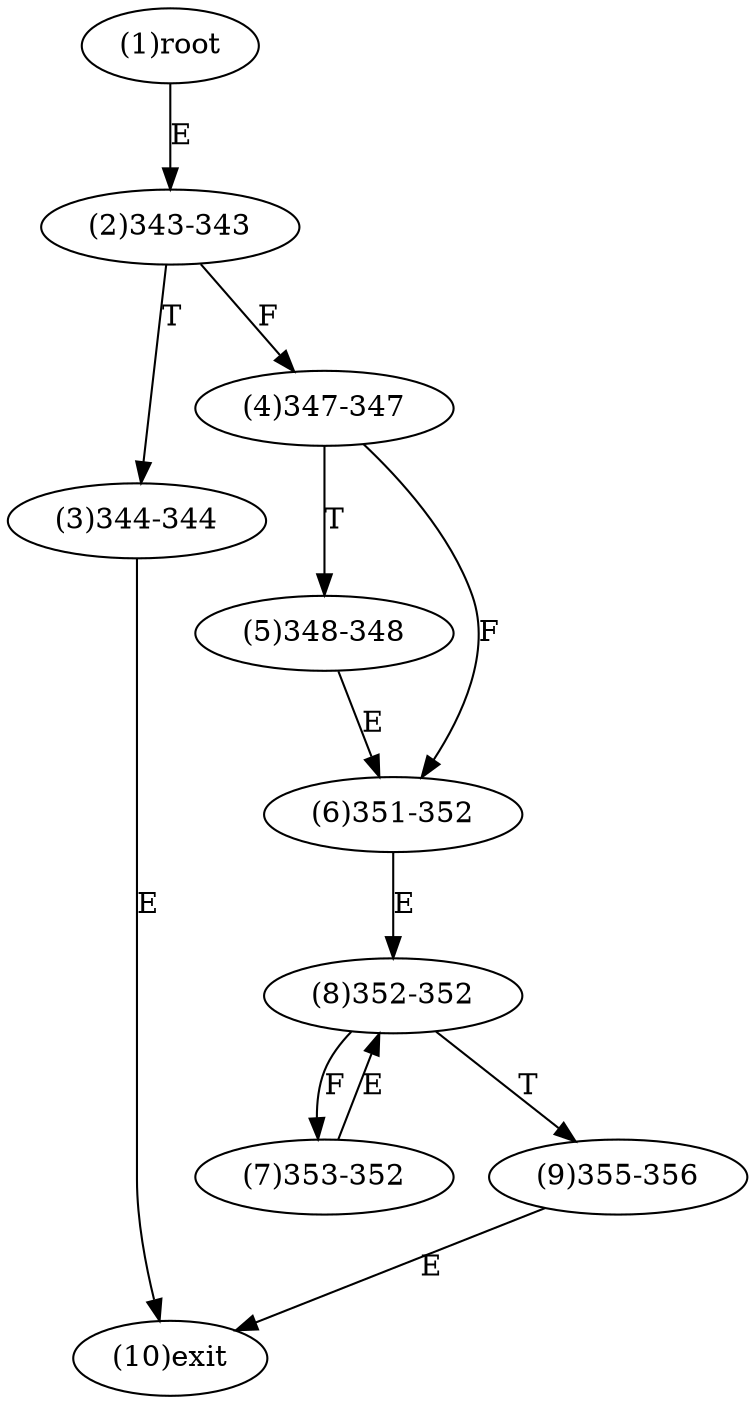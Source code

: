 digraph "" { 
1[ label="(1)root"];
2[ label="(2)343-343"];
3[ label="(3)344-344"];
4[ label="(4)347-347"];
5[ label="(5)348-348"];
6[ label="(6)351-352"];
7[ label="(7)353-352"];
8[ label="(8)352-352"];
9[ label="(9)355-356"];
10[ label="(10)exit"];
1->2[ label="E"];
2->4[ label="F"];
2->3[ label="T"];
3->10[ label="E"];
4->6[ label="F"];
4->5[ label="T"];
5->6[ label="E"];
6->8[ label="E"];
7->8[ label="E"];
8->7[ label="F"];
8->9[ label="T"];
9->10[ label="E"];
}